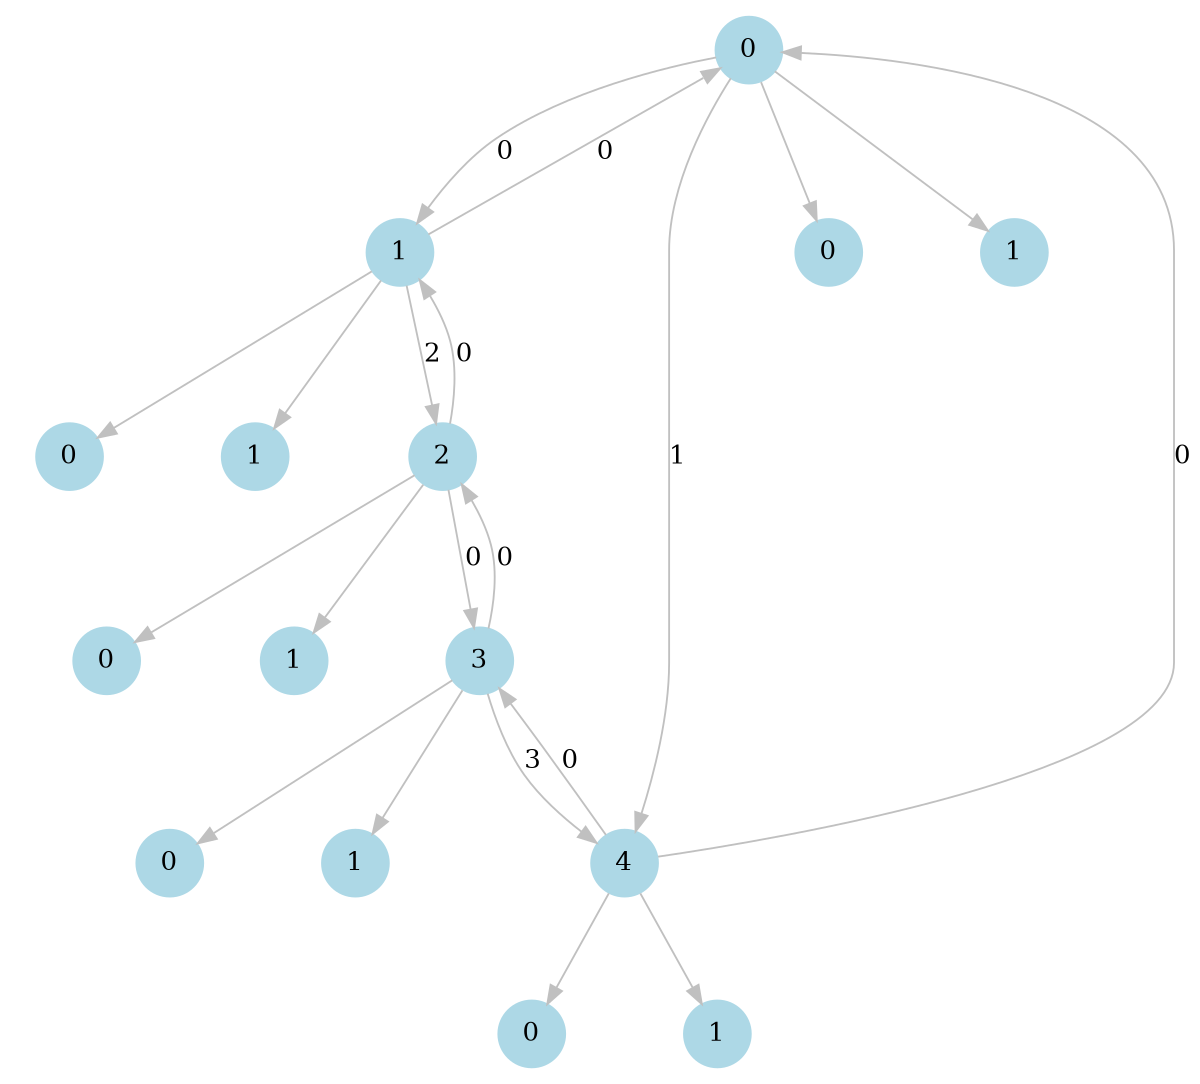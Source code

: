 digraph G {
    node [shape=circle, style=filled, color=lightblue];
    edge [color=gray, penwidth=1];
    size="8,8";
    ratio="fill";
    0 -> 1 [label="0"];
    0 -> 4 [label="1"];
    0 -> 00;
    00 [label="0"];
    0 -> 10;
    10 [label="1"];
    1 -> 0 [label="0"];
    1 -> 2 [label="2"];
    1 -> 01;
    01 [label="0"];
    1 -> 11;
    11 [label="1"];
    2 -> 1 [label="0"];
    2 -> 3 [label="0"];
    2 -> 02;
    02 [label="0"];
    2 -> 12;
    12 [label="1"];
    3 -> 2 [label="0"];
    3 -> 4 [label="3"];
    3 -> 03;
    03 [label="0"];
    3 -> 13;
    13 [label="1"];
    4 -> 0 [label="0"];
    4 -> 3 [label="0"];
    4 -> 04;
    04 [label="0"];
    4 -> 14;
    14 [label="1"];
}
